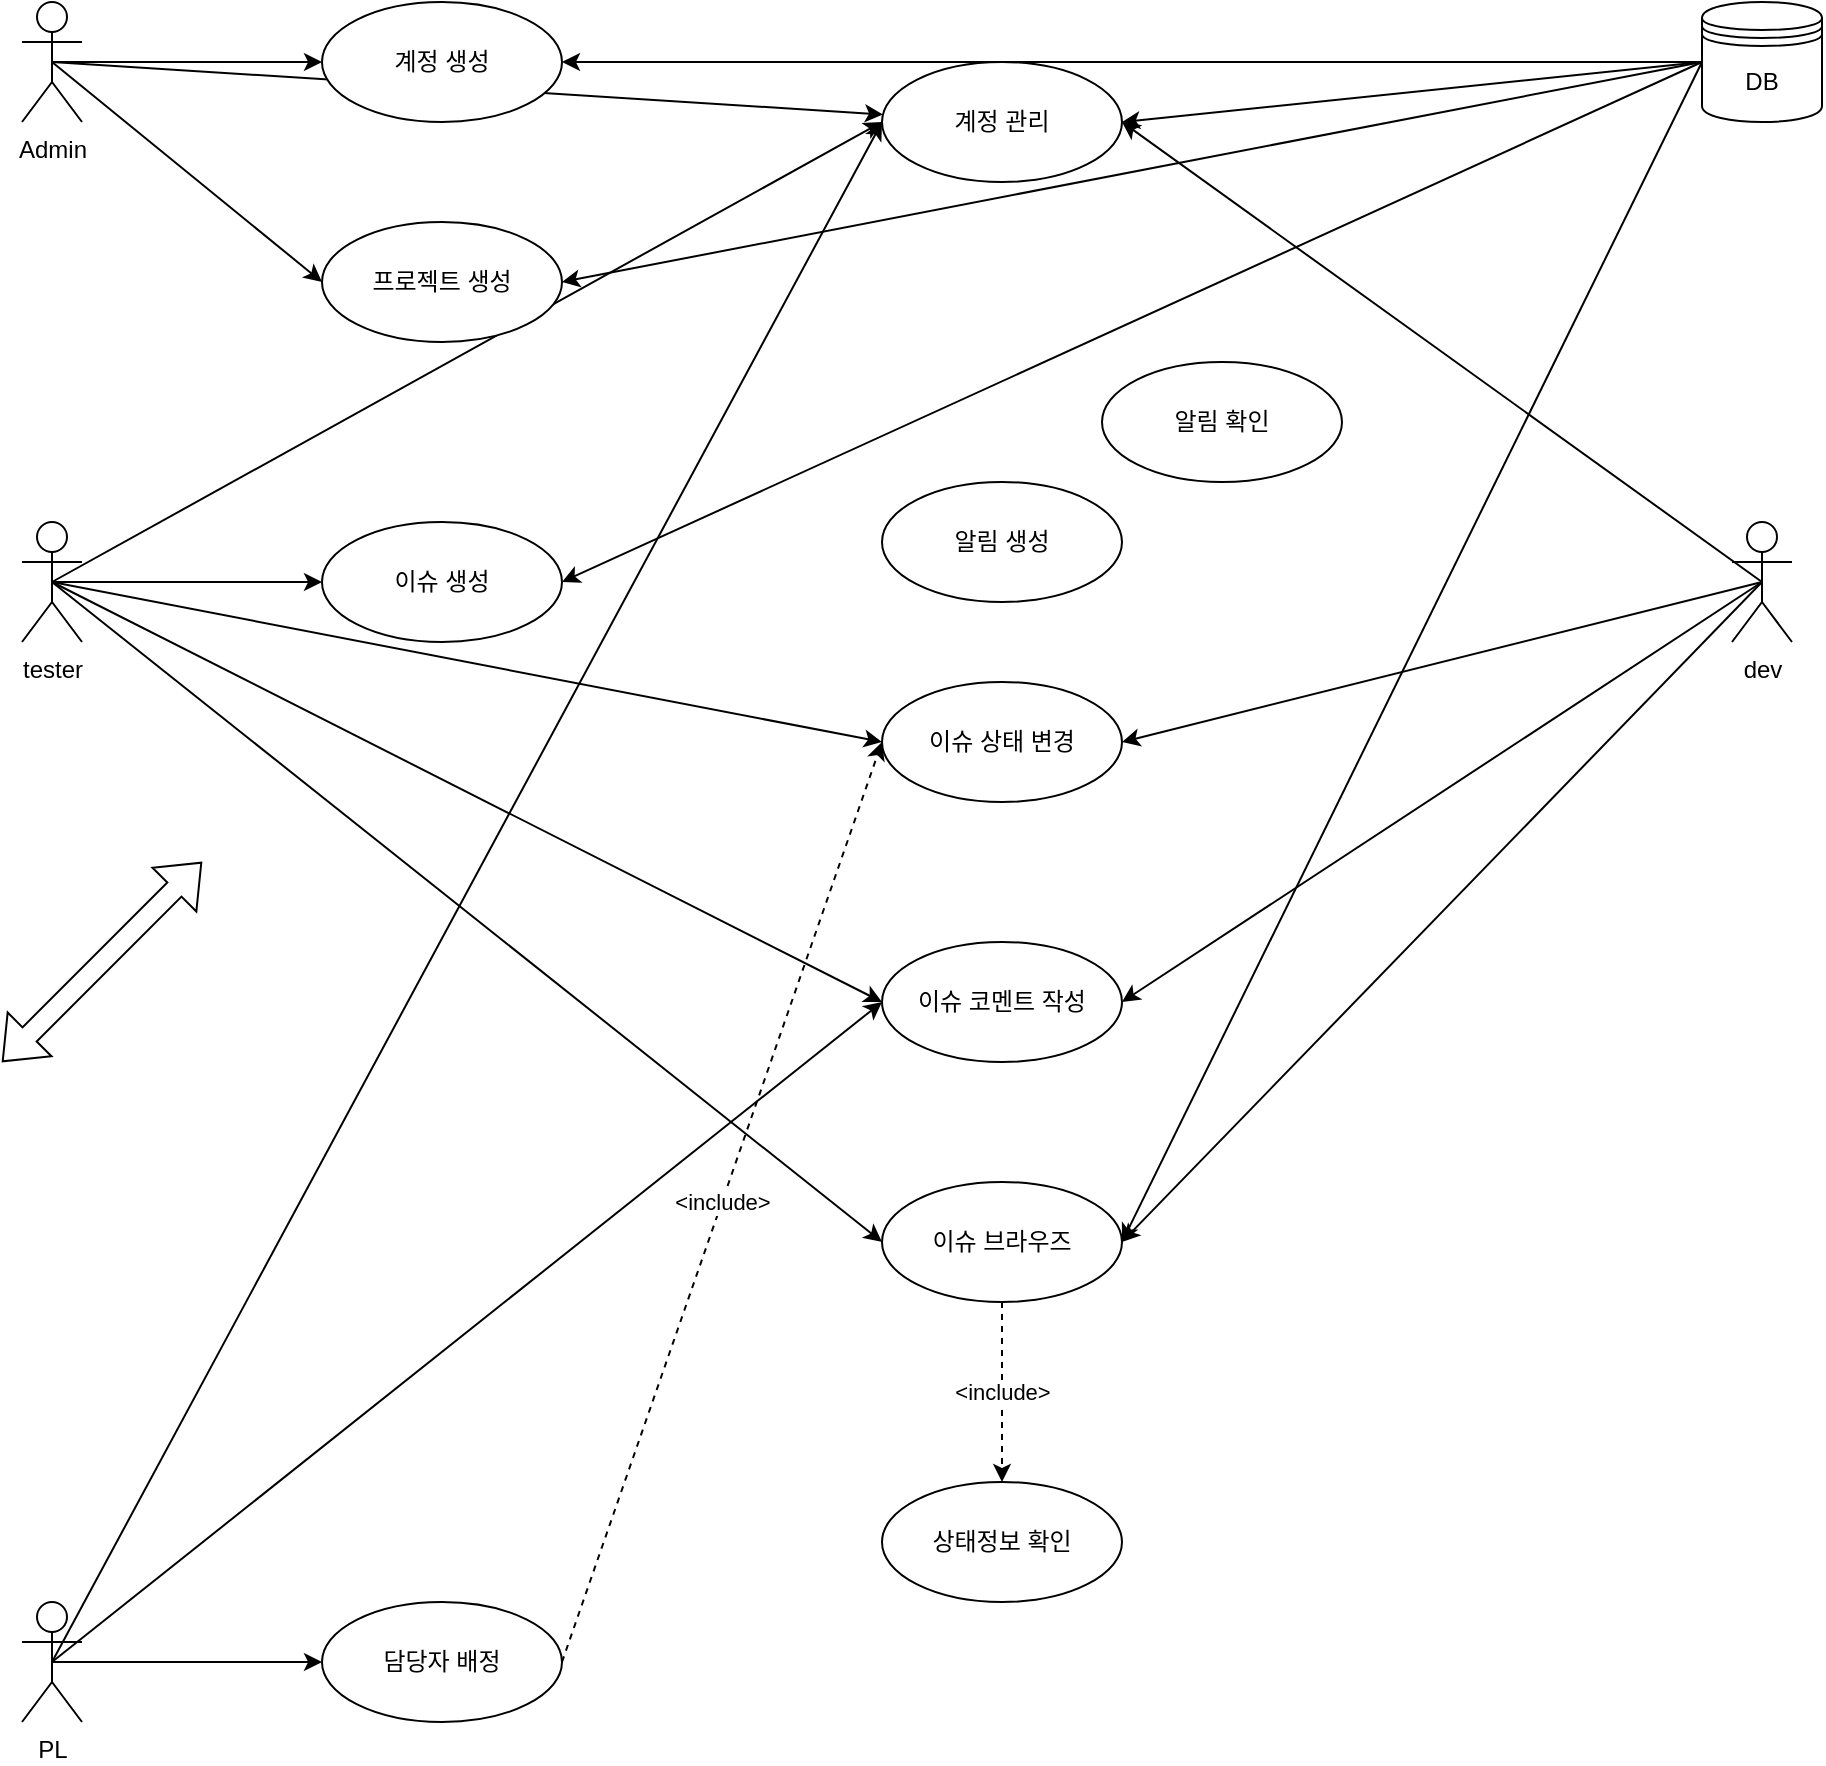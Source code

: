 <mxfile version="24.4.4" type="github">
  <diagram name="페이지-1" id="kTxHLPrTkegDMbKhw0Za">
    <mxGraphModel dx="670" dy="1031" grid="1" gridSize="10" guides="1" tooltips="1" connect="1" arrows="1" fold="1" page="1" pageScale="1" pageWidth="1654" pageHeight="2336" math="0" shadow="0">
      <root>
        <mxCell id="0" />
        <mxCell id="1" parent="0" />
        <mxCell id="T_pyh8g8CapDt7LugDOk-17" style="edgeStyle=orthogonalEdgeStyle;rounded=0;orthogonalLoop=1;jettySize=auto;html=1;exitX=0.5;exitY=0.5;exitDx=0;exitDy=0;exitPerimeter=0;entryX=0;entryY=0.5;entryDx=0;entryDy=0;" parent="1" source="T_pyh8g8CapDt7LugDOk-1" target="T_pyh8g8CapDt7LugDOk-13" edge="1">
          <mxGeometry relative="1" as="geometry" />
        </mxCell>
        <mxCell id="T_pyh8g8CapDt7LugDOk-21" style="rounded=0;orthogonalLoop=1;jettySize=auto;html=1;exitX=0.5;exitY=0.5;exitDx=0;exitDy=0;exitPerimeter=0;entryX=0;entryY=0.5;entryDx=0;entryDy=0;" parent="1" source="T_pyh8g8CapDt7LugDOk-1" target="T_pyh8g8CapDt7LugDOk-19" edge="1">
          <mxGeometry relative="1" as="geometry" />
        </mxCell>
        <mxCell id="T_pyh8g8CapDt7LugDOk-57" style="rounded=0;orthogonalLoop=1;jettySize=auto;html=1;exitX=0.5;exitY=0.5;exitDx=0;exitDy=0;exitPerimeter=0;" parent="1" source="T_pyh8g8CapDt7LugDOk-1" target="T_pyh8g8CapDt7LugDOk-56" edge="1">
          <mxGeometry relative="1" as="geometry" />
        </mxCell>
        <mxCell id="T_pyh8g8CapDt7LugDOk-1" value="Admin" style="shape=umlActor;verticalLabelPosition=bottom;verticalAlign=top;html=1;outlineConnect=0;" parent="1" vertex="1">
          <mxGeometry x="80" y="80" width="30" height="60" as="geometry" />
        </mxCell>
        <mxCell id="T_pyh8g8CapDt7LugDOk-34" style="rounded=0;orthogonalLoop=1;jettySize=auto;html=1;exitX=0.5;exitY=0.5;exitDx=0;exitDy=0;exitPerimeter=0;entryX=0;entryY=0.5;entryDx=0;entryDy=0;" parent="1" source="T_pyh8g8CapDt7LugDOk-3" target="T_pyh8g8CapDt7LugDOk-23" edge="1">
          <mxGeometry relative="1" as="geometry">
            <mxPoint x="400" y="410" as="targetPoint" />
          </mxGeometry>
        </mxCell>
        <mxCell id="T_pyh8g8CapDt7LugDOk-37" style="edgeStyle=orthogonalEdgeStyle;rounded=0;orthogonalLoop=1;jettySize=auto;html=1;exitX=0.5;exitY=0.5;exitDx=0;exitDy=0;exitPerimeter=0;entryX=0;entryY=0.5;entryDx=0;entryDy=0;" parent="1" source="T_pyh8g8CapDt7LugDOk-3" target="T_pyh8g8CapDt7LugDOk-36" edge="1">
          <mxGeometry relative="1" as="geometry" />
        </mxCell>
        <mxCell id="T_pyh8g8CapDt7LugDOk-59" style="rounded=0;orthogonalLoop=1;jettySize=auto;html=1;exitX=0.5;exitY=0.5;exitDx=0;exitDy=0;exitPerimeter=0;entryX=0;entryY=0.5;entryDx=0;entryDy=0;" parent="1" source="T_pyh8g8CapDt7LugDOk-3" target="T_pyh8g8CapDt7LugDOk-56" edge="1">
          <mxGeometry relative="1" as="geometry" />
        </mxCell>
        <mxCell id="T_pyh8g8CapDt7LugDOk-3" value="PL" style="shape=umlActor;verticalLabelPosition=bottom;verticalAlign=top;html=1;outlineConnect=0;" parent="1" vertex="1">
          <mxGeometry x="80" y="880" width="30" height="60" as="geometry" />
        </mxCell>
        <mxCell id="T_pyh8g8CapDt7LugDOk-24" style="edgeStyle=orthogonalEdgeStyle;rounded=0;orthogonalLoop=1;jettySize=auto;html=1;exitX=0.5;exitY=0.5;exitDx=0;exitDy=0;exitPerimeter=0;" parent="1" source="T_pyh8g8CapDt7LugDOk-4" target="T_pyh8g8CapDt7LugDOk-22" edge="1">
          <mxGeometry relative="1" as="geometry" />
        </mxCell>
        <mxCell id="T_pyh8g8CapDt7LugDOk-25" style="rounded=0;orthogonalLoop=1;jettySize=auto;html=1;exitX=0.5;exitY=0.5;exitDx=0;exitDy=0;exitPerimeter=0;entryX=0;entryY=0.5;entryDx=0;entryDy=0;" parent="1" source="T_pyh8g8CapDt7LugDOk-4" target="T_pyh8g8CapDt7LugDOk-23" edge="1">
          <mxGeometry relative="1" as="geometry" />
        </mxCell>
        <mxCell id="T_pyh8g8CapDt7LugDOk-33" style="rounded=0;orthogonalLoop=1;jettySize=auto;html=1;exitX=0.5;exitY=0.5;exitDx=0;exitDy=0;exitPerimeter=0;entryX=0;entryY=0.5;entryDx=0;entryDy=0;" parent="1" source="T_pyh8g8CapDt7LugDOk-4" target="T_pyh8g8CapDt7LugDOk-26" edge="1">
          <mxGeometry relative="1" as="geometry" />
        </mxCell>
        <mxCell id="T_pyh8g8CapDt7LugDOk-42" style="rounded=0;orthogonalLoop=1;jettySize=auto;html=1;exitX=0.5;exitY=0.5;exitDx=0;exitDy=0;exitPerimeter=0;entryX=0;entryY=0.5;entryDx=0;entryDy=0;" parent="1" source="T_pyh8g8CapDt7LugDOk-4" target="T_pyh8g8CapDt7LugDOk-29" edge="1">
          <mxGeometry relative="1" as="geometry" />
        </mxCell>
        <mxCell id="T_pyh8g8CapDt7LugDOk-58" style="rounded=0;orthogonalLoop=1;jettySize=auto;html=1;exitX=0.5;exitY=0.5;exitDx=0;exitDy=0;exitPerimeter=0;entryX=0;entryY=0.5;entryDx=0;entryDy=0;" parent="1" source="T_pyh8g8CapDt7LugDOk-4" target="T_pyh8g8CapDt7LugDOk-56" edge="1">
          <mxGeometry relative="1" as="geometry" />
        </mxCell>
        <mxCell id="T_pyh8g8CapDt7LugDOk-4" value="tester&lt;div&gt;&lt;br&gt;&lt;/div&gt;" style="shape=umlActor;verticalLabelPosition=bottom;verticalAlign=top;html=1;outlineConnect=0;" parent="1" vertex="1">
          <mxGeometry x="80" y="340" width="30" height="60" as="geometry" />
        </mxCell>
        <mxCell id="T_pyh8g8CapDt7LugDOk-39" style="rounded=0;orthogonalLoop=1;jettySize=auto;html=1;exitX=0.5;exitY=0.5;exitDx=0;exitDy=0;exitPerimeter=0;entryX=1;entryY=0.5;entryDx=0;entryDy=0;" parent="1" source="T_pyh8g8CapDt7LugDOk-9" target="T_pyh8g8CapDt7LugDOk-23" edge="1">
          <mxGeometry relative="1" as="geometry" />
        </mxCell>
        <mxCell id="T_pyh8g8CapDt7LugDOk-40" style="rounded=0;orthogonalLoop=1;jettySize=auto;html=1;exitX=0.5;exitY=0.5;exitDx=0;exitDy=0;exitPerimeter=0;entryX=1;entryY=0.5;entryDx=0;entryDy=0;" parent="1" source="T_pyh8g8CapDt7LugDOk-9" target="T_pyh8g8CapDt7LugDOk-26" edge="1">
          <mxGeometry relative="1" as="geometry" />
        </mxCell>
        <mxCell id="T_pyh8g8CapDt7LugDOk-41" style="rounded=0;orthogonalLoop=1;jettySize=auto;html=1;exitX=0.5;exitY=0.5;exitDx=0;exitDy=0;exitPerimeter=0;entryX=1;entryY=0.5;entryDx=0;entryDy=0;" parent="1" source="T_pyh8g8CapDt7LugDOk-9" target="T_pyh8g8CapDt7LugDOk-29" edge="1">
          <mxGeometry relative="1" as="geometry" />
        </mxCell>
        <mxCell id="T_pyh8g8CapDt7LugDOk-60" style="rounded=0;orthogonalLoop=1;jettySize=auto;html=1;exitX=0.5;exitY=0.5;exitDx=0;exitDy=0;exitPerimeter=0;entryX=1;entryY=0.5;entryDx=0;entryDy=0;" parent="1" source="T_pyh8g8CapDt7LugDOk-9" target="T_pyh8g8CapDt7LugDOk-56" edge="1">
          <mxGeometry relative="1" as="geometry" />
        </mxCell>
        <mxCell id="T_pyh8g8CapDt7LugDOk-9" value="dev" style="shape=umlActor;verticalLabelPosition=bottom;verticalAlign=top;html=1;outlineConnect=0;" parent="1" vertex="1">
          <mxGeometry x="935" y="340" width="30" height="60" as="geometry" />
        </mxCell>
        <mxCell id="T_pyh8g8CapDt7LugDOk-13" value="계정 생성" style="ellipse;whiteSpace=wrap;html=1;" parent="1" vertex="1">
          <mxGeometry x="230" y="80" width="120" height="60" as="geometry" />
        </mxCell>
        <mxCell id="T_pyh8g8CapDt7LugDOk-19" value="프로젝트 생성" style="ellipse;whiteSpace=wrap;html=1;" parent="1" vertex="1">
          <mxGeometry x="230" y="190" width="120" height="60" as="geometry" />
        </mxCell>
        <mxCell id="T_pyh8g8CapDt7LugDOk-22" value="이슈 생성" style="ellipse;whiteSpace=wrap;html=1;" parent="1" vertex="1">
          <mxGeometry x="230" y="340" width="120" height="60" as="geometry" />
        </mxCell>
        <mxCell id="T_pyh8g8CapDt7LugDOk-23" value="이슈 코멘트 작성" style="ellipse;whiteSpace=wrap;html=1;" parent="1" vertex="1">
          <mxGeometry x="510" y="550" width="120" height="60" as="geometry" />
        </mxCell>
        <mxCell id="T_pyh8g8CapDt7LugDOk-26" value="이슈 브라우즈" style="ellipse;whiteSpace=wrap;html=1;" parent="1" vertex="1">
          <mxGeometry x="510" y="670" width="120" height="60" as="geometry" />
        </mxCell>
        <mxCell id="T_pyh8g8CapDt7LugDOk-29" value="이슈 상태 변경" style="ellipse;whiteSpace=wrap;html=1;" parent="1" vertex="1">
          <mxGeometry x="510" y="420" width="120" height="60" as="geometry" />
        </mxCell>
        <mxCell id="T_pyh8g8CapDt7LugDOk-30" value="상태정보 확인" style="ellipse;whiteSpace=wrap;html=1;" parent="1" vertex="1">
          <mxGeometry x="510" y="820" width="120" height="60" as="geometry" />
        </mxCell>
        <mxCell id="T_pyh8g8CapDt7LugDOk-31" value="" style="endArrow=classic;html=1;rounded=0;entryX=0.5;entryY=0;entryDx=0;entryDy=0;dashed=1;" parent="1" target="T_pyh8g8CapDt7LugDOk-30" edge="1">
          <mxGeometry relative="1" as="geometry">
            <mxPoint x="570" y="730" as="sourcePoint" />
            <mxPoint x="670" y="730" as="targetPoint" />
          </mxGeometry>
        </mxCell>
        <mxCell id="T_pyh8g8CapDt7LugDOk-32" value="&amp;lt;include&amp;gt;" style="edgeLabel;resizable=0;html=1;;align=center;verticalAlign=middle;" parent="T_pyh8g8CapDt7LugDOk-31" connectable="0" vertex="1">
          <mxGeometry relative="1" as="geometry" />
        </mxCell>
        <mxCell id="T_pyh8g8CapDt7LugDOk-36" value="담당자 배정" style="ellipse;whiteSpace=wrap;html=1;" parent="1" vertex="1">
          <mxGeometry x="230" y="880" width="120" height="60" as="geometry" />
        </mxCell>
        <mxCell id="T_pyh8g8CapDt7LugDOk-44" style="rounded=0;orthogonalLoop=1;jettySize=auto;html=1;exitX=0;exitY=0.5;exitDx=0;exitDy=0;entryX=1;entryY=0.5;entryDx=0;entryDy=0;" parent="1" source="T_pyh8g8CapDt7LugDOk-43" target="T_pyh8g8CapDt7LugDOk-13" edge="1">
          <mxGeometry relative="1" as="geometry" />
        </mxCell>
        <mxCell id="T_pyh8g8CapDt7LugDOk-45" style="rounded=0;orthogonalLoop=1;jettySize=auto;html=1;exitX=0;exitY=0.5;exitDx=0;exitDy=0;entryX=1;entryY=0.5;entryDx=0;entryDy=0;" parent="1" source="T_pyh8g8CapDt7LugDOk-43" target="T_pyh8g8CapDt7LugDOk-26" edge="1">
          <mxGeometry relative="1" as="geometry" />
        </mxCell>
        <mxCell id="T_pyh8g8CapDt7LugDOk-46" style="rounded=0;orthogonalLoop=1;jettySize=auto;html=1;exitX=0;exitY=0.5;exitDx=0;exitDy=0;entryX=1;entryY=0.5;entryDx=0;entryDy=0;" parent="1" source="T_pyh8g8CapDt7LugDOk-43" target="T_pyh8g8CapDt7LugDOk-22" edge="1">
          <mxGeometry relative="1" as="geometry" />
        </mxCell>
        <mxCell id="T_pyh8g8CapDt7LugDOk-48" style="rounded=0;orthogonalLoop=1;jettySize=auto;html=1;exitX=0;exitY=0.5;exitDx=0;exitDy=0;entryX=1;entryY=0.5;entryDx=0;entryDy=0;" parent="1" source="T_pyh8g8CapDt7LugDOk-43" target="T_pyh8g8CapDt7LugDOk-19" edge="1">
          <mxGeometry relative="1" as="geometry" />
        </mxCell>
        <mxCell id="T_pyh8g8CapDt7LugDOk-61" style="rounded=0;orthogonalLoop=1;jettySize=auto;html=1;exitX=0;exitY=0.5;exitDx=0;exitDy=0;entryX=1;entryY=0.5;entryDx=0;entryDy=0;" parent="1" source="T_pyh8g8CapDt7LugDOk-43" target="T_pyh8g8CapDt7LugDOk-56" edge="1">
          <mxGeometry relative="1" as="geometry" />
        </mxCell>
        <mxCell id="T_pyh8g8CapDt7LugDOk-43" value="DB" style="shape=datastore;whiteSpace=wrap;html=1;" parent="1" vertex="1">
          <mxGeometry x="920" y="80" width="60" height="60" as="geometry" />
        </mxCell>
        <mxCell id="T_pyh8g8CapDt7LugDOk-49" value="&lt;span style=&quot;white-space: pre;&quot;&gt;알림 생성&lt;/span&gt;" style="ellipse;whiteSpace=wrap;html=1;" parent="1" vertex="1">
          <mxGeometry x="510" y="320" width="120" height="60" as="geometry" />
        </mxCell>
        <mxCell id="T_pyh8g8CapDt7LugDOk-52" value="" style="endArrow=classic;html=1;rounded=0;exitX=1;exitY=0.5;exitDx=0;exitDy=0;entryX=0;entryY=0.5;entryDx=0;entryDy=0;dashed=1;" parent="1" source="T_pyh8g8CapDt7LugDOk-36" target="T_pyh8g8CapDt7LugDOk-29" edge="1">
          <mxGeometry relative="1" as="geometry">
            <mxPoint x="580" y="490" as="sourcePoint" />
            <mxPoint x="680" y="490" as="targetPoint" />
          </mxGeometry>
        </mxCell>
        <mxCell id="T_pyh8g8CapDt7LugDOk-53" value="&amp;lt;include&amp;gt;" style="edgeLabel;resizable=0;html=1;;align=center;verticalAlign=middle;" parent="T_pyh8g8CapDt7LugDOk-52" connectable="0" vertex="1">
          <mxGeometry relative="1" as="geometry" />
        </mxCell>
        <mxCell id="T_pyh8g8CapDt7LugDOk-55" value="&lt;span style=&quot;white-space: pre;&quot;&gt;알림 확인&lt;/span&gt;" style="ellipse;whiteSpace=wrap;html=1;" parent="1" vertex="1">
          <mxGeometry x="620" y="260" width="120" height="60" as="geometry" />
        </mxCell>
        <mxCell id="T_pyh8g8CapDt7LugDOk-56" value="&lt;span style=&quot;white-space: pre;&quot;&gt;계정 관리&lt;/span&gt;" style="ellipse;whiteSpace=wrap;html=1;" parent="1" vertex="1">
          <mxGeometry x="510" y="110" width="120" height="60" as="geometry" />
        </mxCell>
        <mxCell id="0UhaBpUuAIt4YiVKNNxX-1" value="" style="shape=flexArrow;endArrow=classic;startArrow=classic;html=1;rounded=0;" edge="1" parent="1">
          <mxGeometry width="100" height="100" relative="1" as="geometry">
            <mxPoint x="70" y="610" as="sourcePoint" />
            <mxPoint x="170" y="510" as="targetPoint" />
          </mxGeometry>
        </mxCell>
      </root>
    </mxGraphModel>
  </diagram>
</mxfile>
